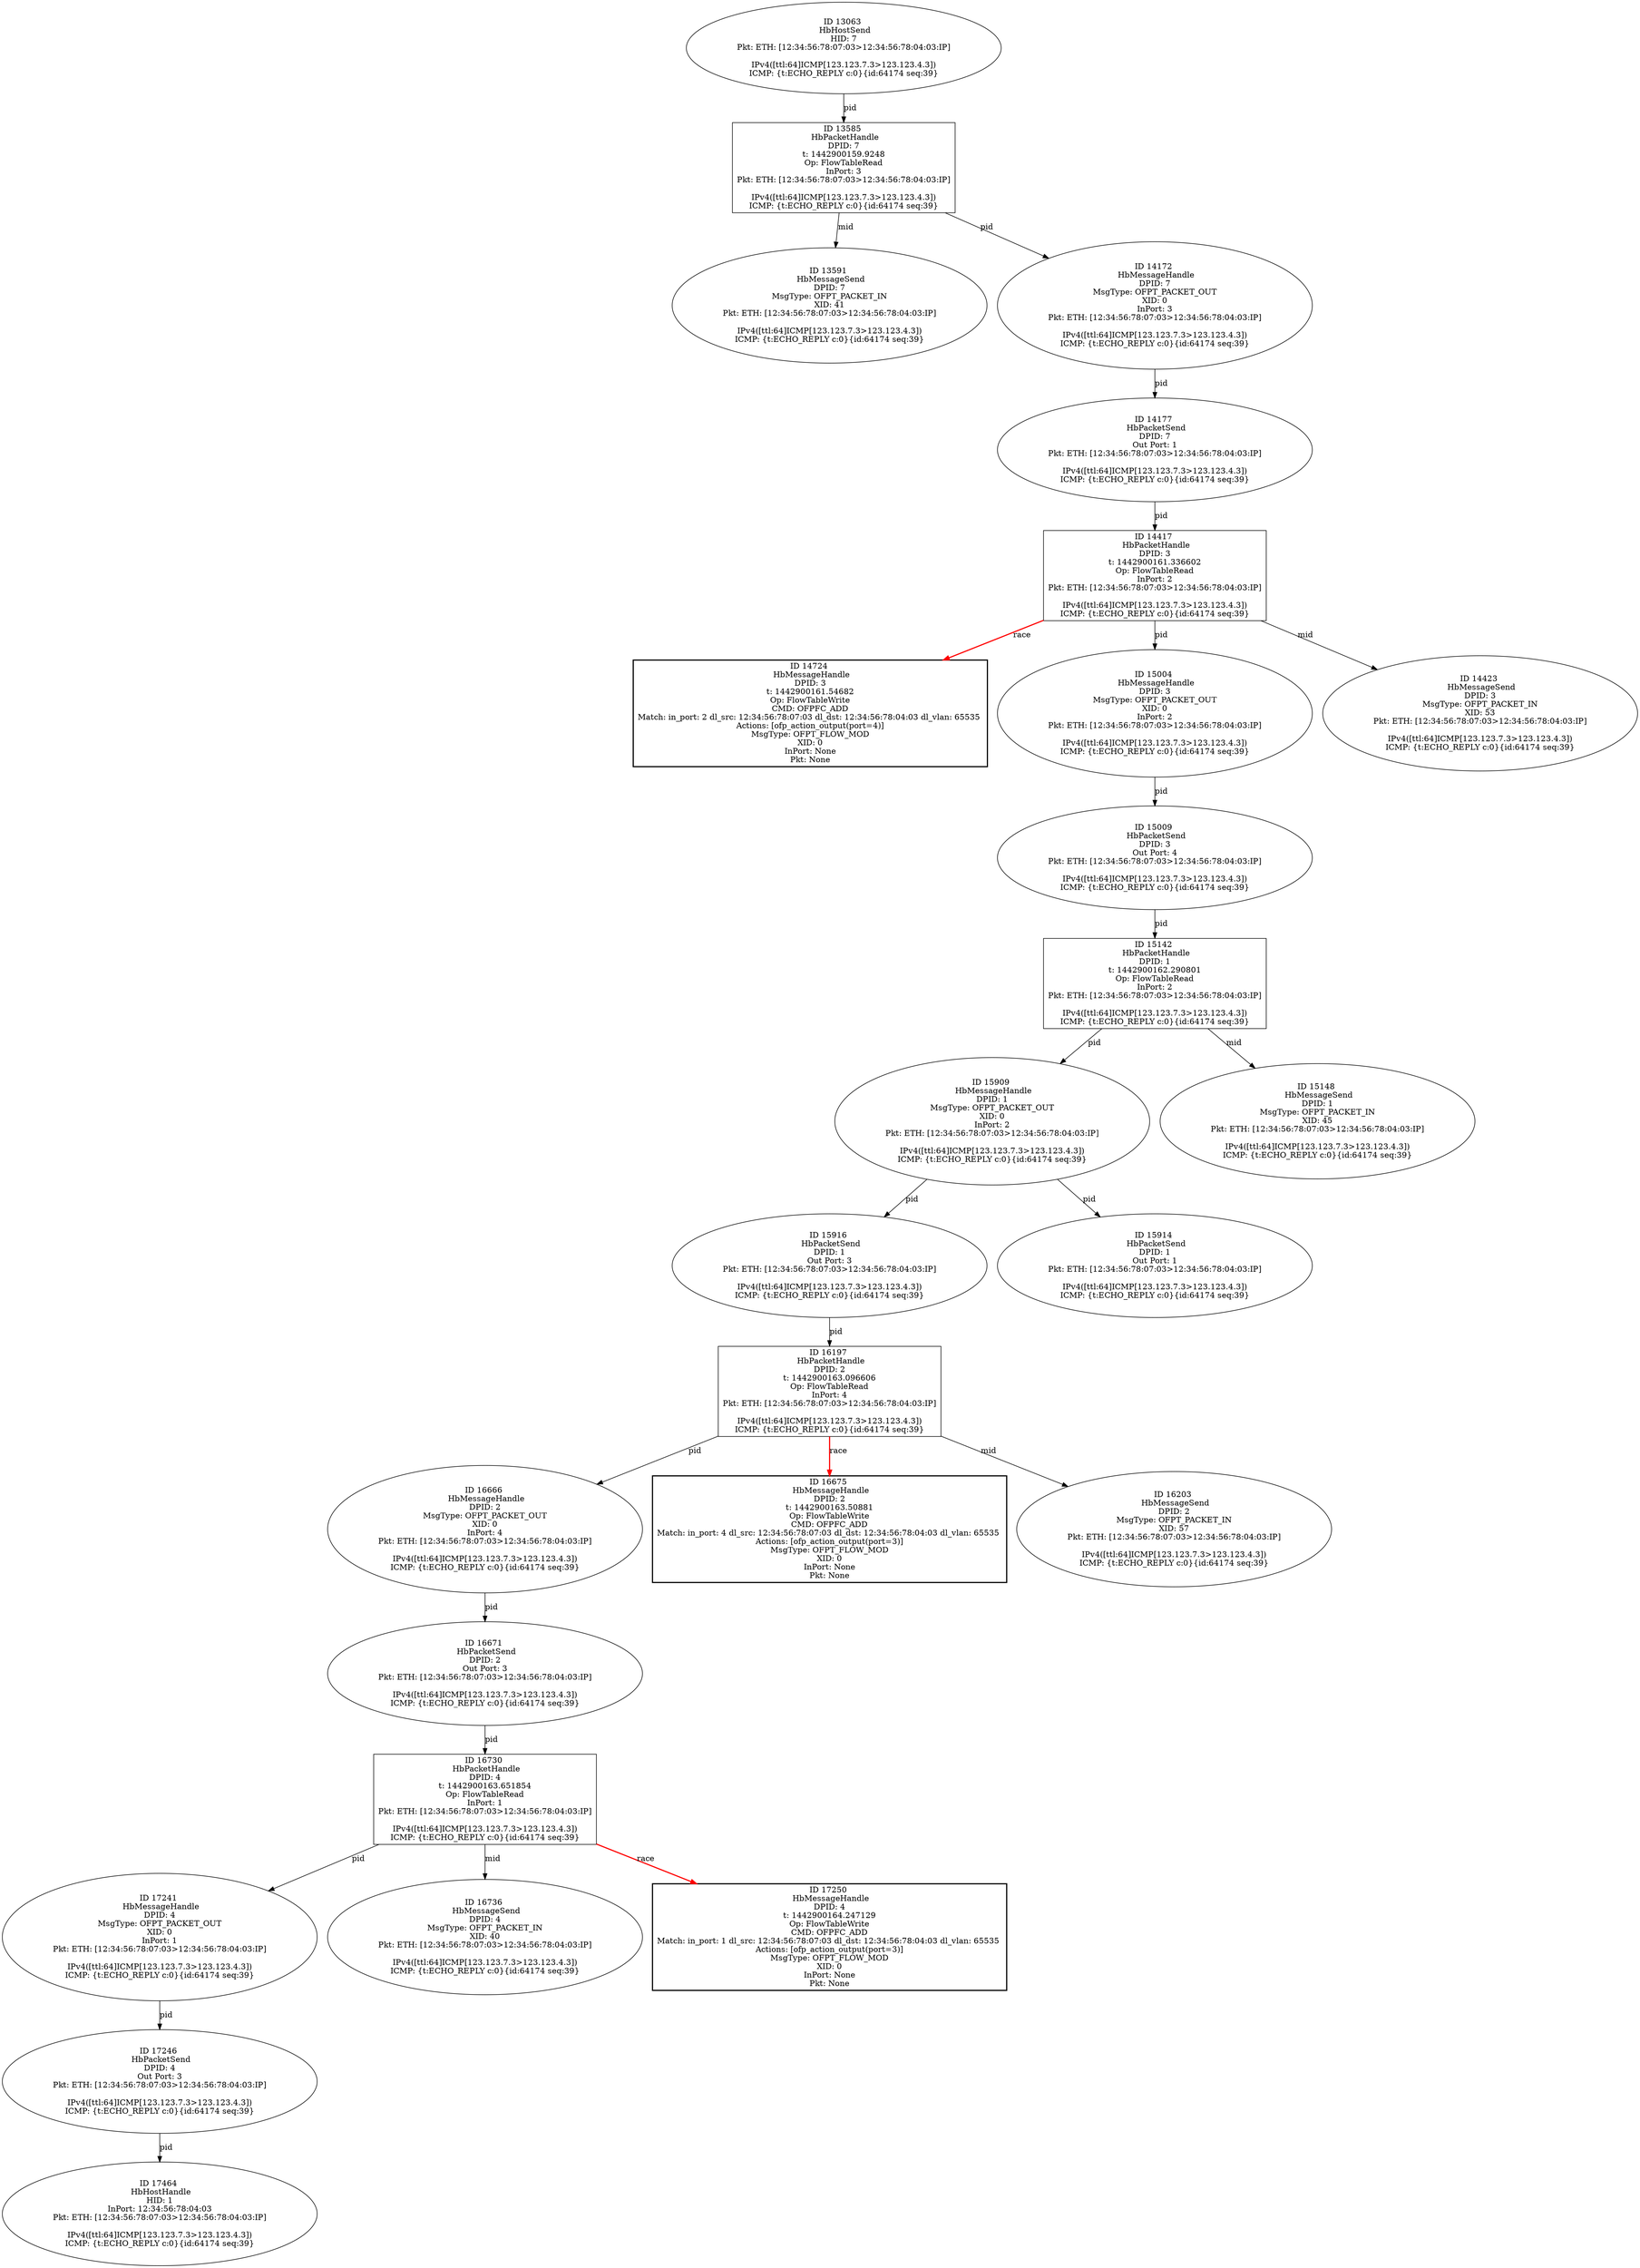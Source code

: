 strict digraph G {
14724 [shape=box, style=bold, event=<hb_events.HbMessageHandle object at 0x10b0fa750>, label="ID 14724 
 HbMessageHandle
DPID: 3
t: 1442900161.54682
Op: FlowTableWrite
CMD: OFPFC_ADD
Match: in_port: 2 dl_src: 12:34:56:78:07:03 dl_dst: 12:34:56:78:04:03 dl_vlan: 65535 
Actions: [ofp_action_output(port=4)]
MsgType: OFPT_FLOW_MOD
XID: 0
InPort: None
Pkt: None"];
13063 [shape=oval, event=<hb_events.HbHostSend object at 0x10acb8690>, label="ID 13063 
 HbHostSend
HID: 7
Pkt: ETH: [12:34:56:78:07:03>12:34:56:78:04:03:IP]

IPv4([ttl:64]ICMP[123.123.7.3>123.123.4.3])
ICMP: {t:ECHO_REPLY c:0}{id:64174 seq:39}"];
15916 [shape=oval, event=<hb_events.HbPacketSend object at 0x10b305290>, label="ID 15916 
 HbPacketSend
DPID: 1
Out Port: 3
Pkt: ETH: [12:34:56:78:07:03>12:34:56:78:04:03:IP]

IPv4([ttl:64]ICMP[123.123.7.3>123.123.4.3])
ICMP: {t:ECHO_REPLY c:0}{id:64174 seq:39}"];
13585 [shape=box, event=<hb_events.HbPacketHandle object at 0x10aeb3390>, label="ID 13585 
 HbPacketHandle
DPID: 7
t: 1442900159.9248
Op: FlowTableRead
InPort: 3
Pkt: ETH: [12:34:56:78:07:03>12:34:56:78:04:03:IP]

IPv4([ttl:64]ICMP[123.123.7.3>123.123.4.3])
ICMP: {t:ECHO_REPLY c:0}{id:64174 seq:39}"];
13591 [shape=oval, event=<hb_events.HbMessageSend object at 0x10aeb3e50>, label="ID 13591 
 HbMessageSend
DPID: 7
MsgType: OFPT_PACKET_IN
XID: 41
Pkt: ETH: [12:34:56:78:07:03>12:34:56:78:04:03:IP]

IPv4([ttl:64]ICMP[123.123.7.3>123.123.4.3])
ICMP: {t:ECHO_REPLY c:0}{id:64174 seq:39}"];
16666 [shape=oval, event=<hb_events.HbMessageHandle object at 0x10b4c6910>, label="ID 16666 
 HbMessageHandle
DPID: 2
MsgType: OFPT_PACKET_OUT
XID: 0
InPort: 4
Pkt: ETH: [12:34:56:78:07:03>12:34:56:78:04:03:IP]

IPv4([ttl:64]ICMP[123.123.7.3>123.123.4.3])
ICMP: {t:ECHO_REPLY c:0}{id:64174 seq:39}"];
15004 [shape=oval, event=<hb_events.HbMessageHandle object at 0x10b18f3d0>, label="ID 15004 
 HbMessageHandle
DPID: 3
MsgType: OFPT_PACKET_OUT
XID: 0
InPort: 2
Pkt: ETH: [12:34:56:78:07:03>12:34:56:78:04:03:IP]

IPv4([ttl:64]ICMP[123.123.7.3>123.123.4.3])
ICMP: {t:ECHO_REPLY c:0}{id:64174 seq:39}"];
16671 [shape=oval, event=<hb_events.HbPacketSend object at 0x10b4ccc10>, label="ID 16671 
 HbPacketSend
DPID: 2
Out Port: 3
Pkt: ETH: [12:34:56:78:07:03>12:34:56:78:04:03:IP]

IPv4([ttl:64]ICMP[123.123.7.3>123.123.4.3])
ICMP: {t:ECHO_REPLY c:0}{id:64174 seq:39}"];
15009 [shape=oval, event=<hb_events.HbPacketSend object at 0x10b18f350>, label="ID 15009 
 HbPacketSend
DPID: 3
Out Port: 4
Pkt: ETH: [12:34:56:78:07:03>12:34:56:78:04:03:IP]

IPv4([ttl:64]ICMP[123.123.7.3>123.123.4.3])
ICMP: {t:ECHO_REPLY c:0}{id:64174 seq:39}"];
16675 [shape=box, style=bold, event=<hb_events.HbMessageHandle object at 0x10b4d2e90>, label="ID 16675 
 HbMessageHandle
DPID: 2
t: 1442900163.50881
Op: FlowTableWrite
CMD: OFPFC_ADD
Match: in_port: 4 dl_src: 12:34:56:78:07:03 dl_dst: 12:34:56:78:04:03 dl_vlan: 65535 
Actions: [ofp_action_output(port=3)]
MsgType: OFPT_FLOW_MOD
XID: 0
InPort: None
Pkt: None"];
15909 [shape=oval, event=<hb_events.HbMessageHandle object at 0x10b301b10>, label="ID 15909 
 HbMessageHandle
DPID: 1
MsgType: OFPT_PACKET_OUT
XID: 0
InPort: 2
Pkt: ETH: [12:34:56:78:07:03>12:34:56:78:04:03:IP]

IPv4([ttl:64]ICMP[123.123.7.3>123.123.4.3])
ICMP: {t:ECHO_REPLY c:0}{id:64174 seq:39}"];
15142 [shape=box, event=<hb_events.HbPacketHandle object at 0x10b1b4f50>, label="ID 15142 
 HbPacketHandle
DPID: 1
t: 1442900162.290801
Op: FlowTableRead
InPort: 2
Pkt: ETH: [12:34:56:78:07:03>12:34:56:78:04:03:IP]

IPv4([ttl:64]ICMP[123.123.7.3>123.123.4.3])
ICMP: {t:ECHO_REPLY c:0}{id:64174 seq:39}"];
15914 [shape=oval, event=<hb_events.HbPacketSend object at 0x10b305050>, label="ID 15914 
 HbPacketSend
DPID: 1
Out Port: 1
Pkt: ETH: [12:34:56:78:07:03>12:34:56:78:04:03:IP]

IPv4([ttl:64]ICMP[123.123.7.3>123.123.4.3])
ICMP: {t:ECHO_REPLY c:0}{id:64174 seq:39}"];
15148 [shape=oval, event=<hb_events.HbMessageSend object at 0x10b1ba6d0>, label="ID 15148 
 HbMessageSend
DPID: 1
MsgType: OFPT_PACKET_IN
XID: 45
Pkt: ETH: [12:34:56:78:07:03>12:34:56:78:04:03:IP]

IPv4([ttl:64]ICMP[123.123.7.3>123.123.4.3])
ICMP: {t:ECHO_REPLY c:0}{id:64174 seq:39}"];
17464 [shape=oval, event=<hb_events.HbHostHandle object at 0x10b783d90>, label="ID 17464 
 HbHostHandle
HID: 1
InPort: 12:34:56:78:04:03
Pkt: ETH: [12:34:56:78:07:03>12:34:56:78:04:03:IP]

IPv4([ttl:64]ICMP[123.123.7.3>123.123.4.3])
ICMP: {t:ECHO_REPLY c:0}{id:64174 seq:39}"];
16197 [shape=box, event=<hb_events.HbPacketHandle object at 0x10b3a2c50>, label="ID 16197 
 HbPacketHandle
DPID: 2
t: 1442900163.096606
Op: FlowTableRead
InPort: 4
Pkt: ETH: [12:34:56:78:07:03>12:34:56:78:04:03:IP]

IPv4([ttl:64]ICMP[123.123.7.3>123.123.4.3])
ICMP: {t:ECHO_REPLY c:0}{id:64174 seq:39}"];
16203 [shape=oval, event=<hb_events.HbMessageSend object at 0x10b3abed0>, label="ID 16203 
 HbMessageSend
DPID: 2
MsgType: OFPT_PACKET_IN
XID: 57
Pkt: ETH: [12:34:56:78:07:03>12:34:56:78:04:03:IP]

IPv4([ttl:64]ICMP[123.123.7.3>123.123.4.3])
ICMP: {t:ECHO_REPLY c:0}{id:64174 seq:39}"];
14417 [shape=box, event=<hb_events.HbPacketHandle object at 0x10b084610>, label="ID 14417 
 HbPacketHandle
DPID: 3
t: 1442900161.336602
Op: FlowTableRead
InPort: 2
Pkt: ETH: [12:34:56:78:07:03>12:34:56:78:04:03:IP]

IPv4([ttl:64]ICMP[123.123.7.3>123.123.4.3])
ICMP: {t:ECHO_REPLY c:0}{id:64174 seq:39}"];
14423 [shape=oval, event=<hb_events.HbMessageSend object at 0x10b084dd0>, label="ID 14423 
 HbMessageSend
DPID: 3
MsgType: OFPT_PACKET_IN
XID: 53
Pkt: ETH: [12:34:56:78:07:03>12:34:56:78:04:03:IP]

IPv4([ttl:64]ICMP[123.123.7.3>123.123.4.3])
ICMP: {t:ECHO_REPLY c:0}{id:64174 seq:39}"];
17241 [shape=oval, event=<hb_events.HbMessageHandle object at 0x10b5d3950>, label="ID 17241 
 HbMessageHandle
DPID: 4
MsgType: OFPT_PACKET_OUT
XID: 0
InPort: 1
Pkt: ETH: [12:34:56:78:07:03>12:34:56:78:04:03:IP]

IPv4([ttl:64]ICMP[123.123.7.3>123.123.4.3])
ICMP: {t:ECHO_REPLY c:0}{id:64174 seq:39}"];
16730 [shape=box, event=<hb_events.HbPacketHandle object at 0x10b4d8210>, label="ID 16730 
 HbPacketHandle
DPID: 4
t: 1442900163.651854
Op: FlowTableRead
InPort: 1
Pkt: ETH: [12:34:56:78:07:03>12:34:56:78:04:03:IP]

IPv4([ttl:64]ICMP[123.123.7.3>123.123.4.3])
ICMP: {t:ECHO_REPLY c:0}{id:64174 seq:39}"];
14172 [shape=oval, event=<hb_events.HbMessageHandle object at 0x10b00ded0>, label="ID 14172 
 HbMessageHandle
DPID: 7
MsgType: OFPT_PACKET_OUT
XID: 0
InPort: 3
Pkt: ETH: [12:34:56:78:07:03>12:34:56:78:04:03:IP]

IPv4([ttl:64]ICMP[123.123.7.3>123.123.4.3])
ICMP: {t:ECHO_REPLY c:0}{id:64174 seq:39}"];
17246 [shape=oval, event=<hb_events.HbPacketSend object at 0x10b68f0d0>, label="ID 17246 
 HbPacketSend
DPID: 4
Out Port: 3
Pkt: ETH: [12:34:56:78:07:03>12:34:56:78:04:03:IP]

IPv4([ttl:64]ICMP[123.123.7.3>123.123.4.3])
ICMP: {t:ECHO_REPLY c:0}{id:64174 seq:39}"];
16736 [shape=oval, event=<hb_events.HbMessageSend object at 0x10b4d8650>, label="ID 16736 
 HbMessageSend
DPID: 4
MsgType: OFPT_PACKET_IN
XID: 40
Pkt: ETH: [12:34:56:78:07:03>12:34:56:78:04:03:IP]

IPv4([ttl:64]ICMP[123.123.7.3>123.123.4.3])
ICMP: {t:ECHO_REPLY c:0}{id:64174 seq:39}"];
14177 [shape=oval, event=<hb_events.HbPacketSend object at 0x10b013650>, label="ID 14177 
 HbPacketSend
DPID: 7
Out Port: 1
Pkt: ETH: [12:34:56:78:07:03>12:34:56:78:04:03:IP]

IPv4([ttl:64]ICMP[123.123.7.3>123.123.4.3])
ICMP: {t:ECHO_REPLY c:0}{id:64174 seq:39}"];
17250 [shape=box, style=bold, event=<hb_events.HbMessageHandle object at 0x10b68aa10>, label="ID 17250 
 HbMessageHandle
DPID: 4
t: 1442900164.247129
Op: FlowTableWrite
CMD: OFPFC_ADD
Match: in_port: 1 dl_src: 12:34:56:78:07:03 dl_dst: 12:34:56:78:04:03 dl_vlan: 65535 
Actions: [ofp_action_output(port=3)]
MsgType: OFPT_FLOW_MOD
XID: 0
InPort: None
Pkt: None"];
13063 -> 13585  [rel=pid, label=pid];
15916 -> 16197  [rel=pid, label=pid];
13585 -> 14172  [rel=pid, label=pid];
13585 -> 13591  [rel=mid, label=mid];
16666 -> 16671  [rel=pid, label=pid];
15004 -> 15009  [rel=pid, label=pid];
16671 -> 16730  [rel=pid, label=pid];
15009 -> 15142  [rel=pid, label=pid];
15909 -> 15914  [rel=pid, label=pid];
15909 -> 15916  [rel=pid, label=pid];
15142 -> 15148  [rel=mid, label=mid];
15142 -> 15909  [rel=pid, label=pid];
16197 -> 16675  [harmful=True, color=red, style=bold, rel=race, label=race];
16197 -> 16666  [rel=pid, label=pid];
16197 -> 16203  [rel=mid, label=mid];
14417 -> 14724  [harmful=True, color=red, style=bold, rel=race, label=race];
14417 -> 15004  [rel=pid, label=pid];
14417 -> 14423  [rel=mid, label=mid];
17241 -> 17246  [rel=pid, label=pid];
16730 -> 16736  [rel=mid, label=mid];
16730 -> 17241  [rel=pid, label=pid];
16730 -> 17250  [harmful=True, color=red, style=bold, rel=race, label=race];
14172 -> 14177  [rel=pid, label=pid];
17246 -> 17464  [rel=pid, label=pid];
14177 -> 14417  [rel=pid, label=pid];
}
